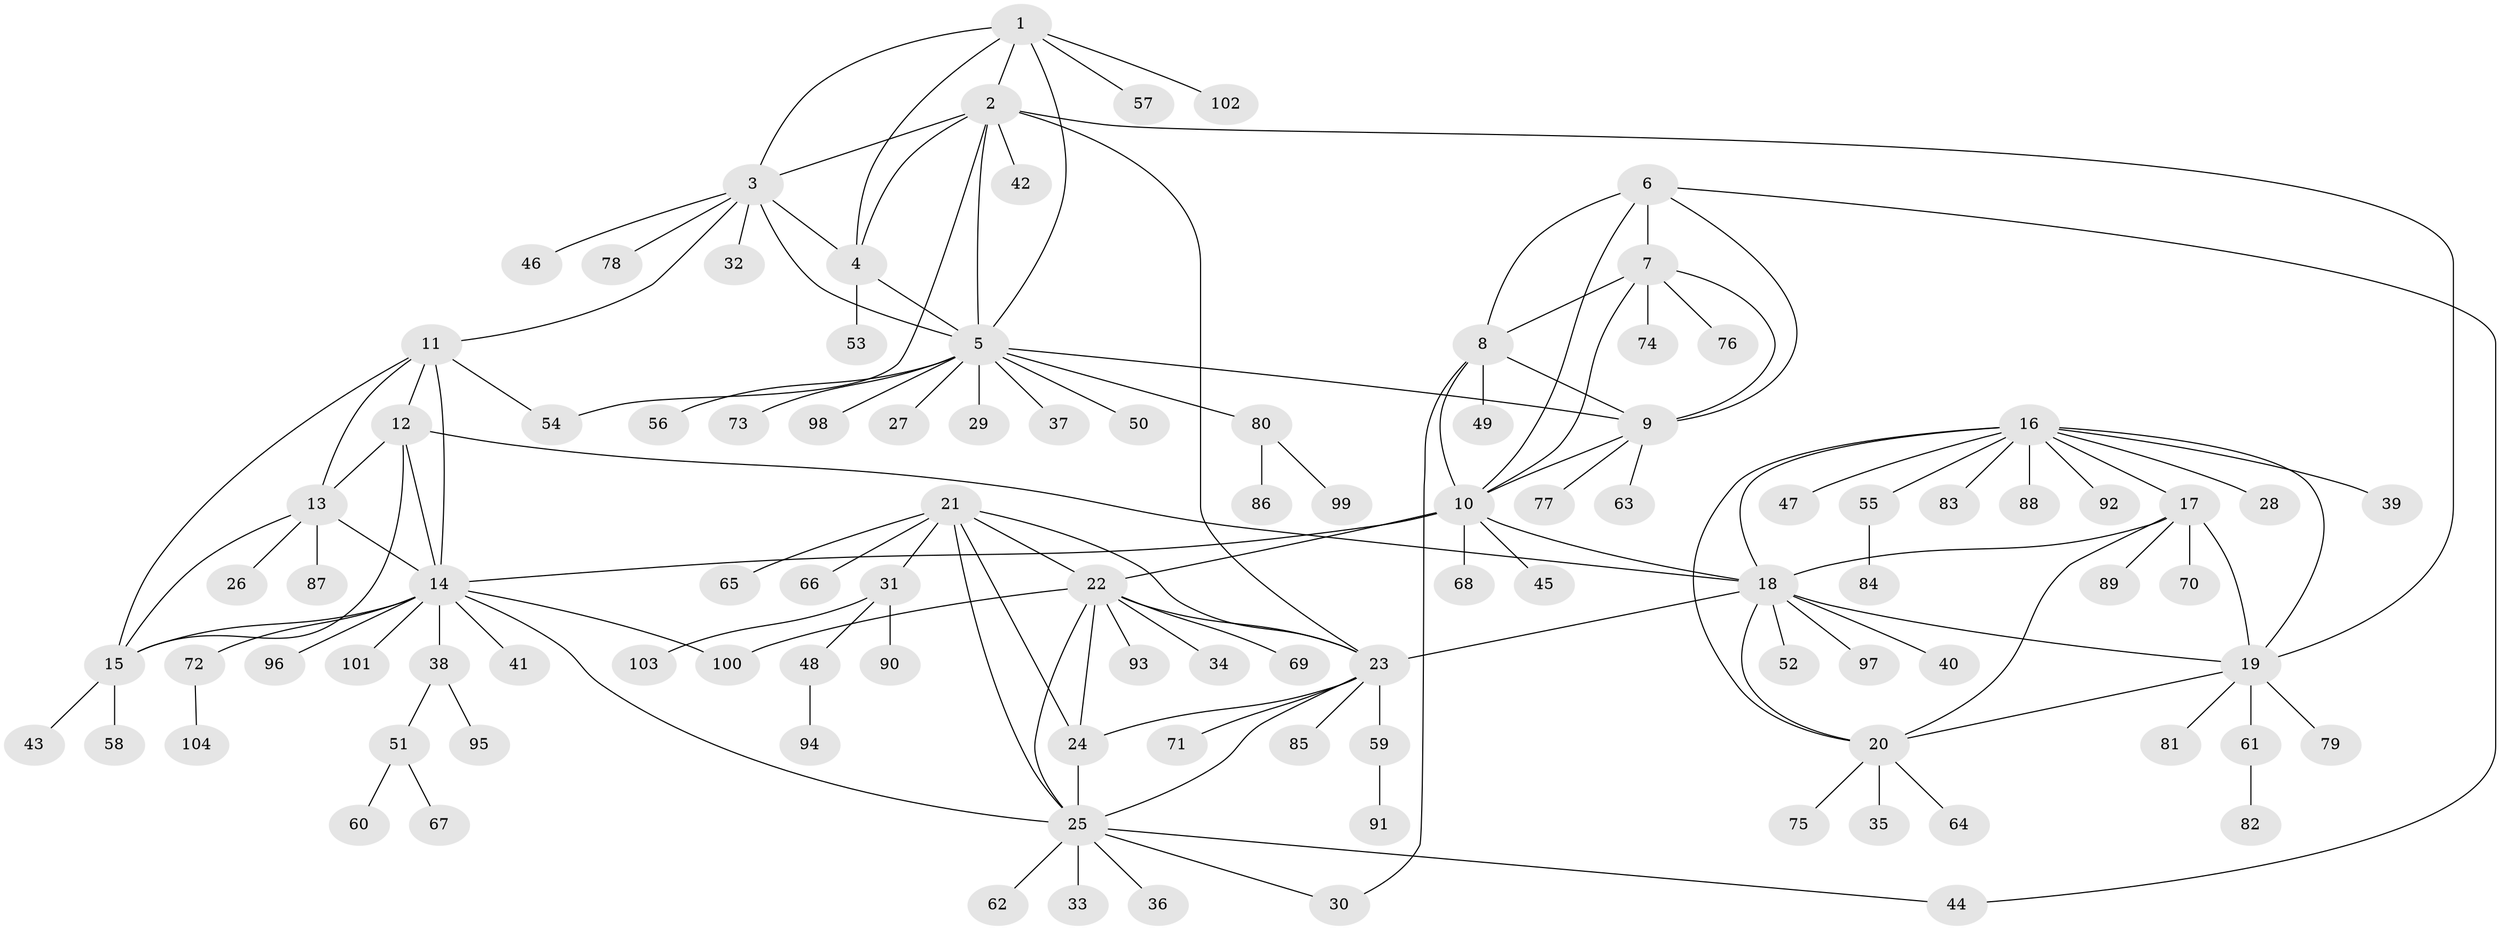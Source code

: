 // coarse degree distribution, {5: 0.11538461538461539, 7: 0.09615384615384616, 6: 0.07692307692307693, 4: 0.038461538461538464, 9: 0.038461538461538464, 3: 0.038461538461538464, 8: 0.019230769230769232, 1: 0.4807692307692308, 2: 0.09615384615384616}
// Generated by graph-tools (version 1.1) at 2025/52/03/04/25 22:52:37]
// undirected, 104 vertices, 143 edges
graph export_dot {
  node [color=gray90,style=filled];
  1;
  2;
  3;
  4;
  5;
  6;
  7;
  8;
  9;
  10;
  11;
  12;
  13;
  14;
  15;
  16;
  17;
  18;
  19;
  20;
  21;
  22;
  23;
  24;
  25;
  26;
  27;
  28;
  29;
  30;
  31;
  32;
  33;
  34;
  35;
  36;
  37;
  38;
  39;
  40;
  41;
  42;
  43;
  44;
  45;
  46;
  47;
  48;
  49;
  50;
  51;
  52;
  53;
  54;
  55;
  56;
  57;
  58;
  59;
  60;
  61;
  62;
  63;
  64;
  65;
  66;
  67;
  68;
  69;
  70;
  71;
  72;
  73;
  74;
  75;
  76;
  77;
  78;
  79;
  80;
  81;
  82;
  83;
  84;
  85;
  86;
  87;
  88;
  89;
  90;
  91;
  92;
  93;
  94;
  95;
  96;
  97;
  98;
  99;
  100;
  101;
  102;
  103;
  104;
  1 -- 2;
  1 -- 3;
  1 -- 4;
  1 -- 5;
  1 -- 57;
  1 -- 102;
  2 -- 3;
  2 -- 4;
  2 -- 5;
  2 -- 19;
  2 -- 23;
  2 -- 42;
  2 -- 54;
  3 -- 4;
  3 -- 5;
  3 -- 11;
  3 -- 32;
  3 -- 46;
  3 -- 78;
  4 -- 5;
  4 -- 53;
  5 -- 9;
  5 -- 27;
  5 -- 29;
  5 -- 37;
  5 -- 50;
  5 -- 56;
  5 -- 73;
  5 -- 80;
  5 -- 98;
  6 -- 7;
  6 -- 8;
  6 -- 9;
  6 -- 10;
  6 -- 44;
  7 -- 8;
  7 -- 9;
  7 -- 10;
  7 -- 74;
  7 -- 76;
  8 -- 9;
  8 -- 10;
  8 -- 30;
  8 -- 49;
  9 -- 10;
  9 -- 63;
  9 -- 77;
  10 -- 14;
  10 -- 18;
  10 -- 22;
  10 -- 45;
  10 -- 68;
  11 -- 12;
  11 -- 13;
  11 -- 14;
  11 -- 15;
  11 -- 54;
  12 -- 13;
  12 -- 14;
  12 -- 15;
  12 -- 18;
  13 -- 14;
  13 -- 15;
  13 -- 26;
  13 -- 87;
  14 -- 15;
  14 -- 25;
  14 -- 38;
  14 -- 41;
  14 -- 72;
  14 -- 96;
  14 -- 100;
  14 -- 101;
  15 -- 43;
  15 -- 58;
  16 -- 17;
  16 -- 18;
  16 -- 19;
  16 -- 20;
  16 -- 28;
  16 -- 39;
  16 -- 47;
  16 -- 55;
  16 -- 83;
  16 -- 88;
  16 -- 92;
  17 -- 18;
  17 -- 19;
  17 -- 20;
  17 -- 70;
  17 -- 89;
  18 -- 19;
  18 -- 20;
  18 -- 23;
  18 -- 40;
  18 -- 52;
  18 -- 97;
  19 -- 20;
  19 -- 61;
  19 -- 79;
  19 -- 81;
  20 -- 35;
  20 -- 64;
  20 -- 75;
  21 -- 22;
  21 -- 23;
  21 -- 24;
  21 -- 25;
  21 -- 31;
  21 -- 65;
  21 -- 66;
  22 -- 23;
  22 -- 24;
  22 -- 25;
  22 -- 34;
  22 -- 69;
  22 -- 93;
  22 -- 100;
  23 -- 24;
  23 -- 25;
  23 -- 59;
  23 -- 71;
  23 -- 85;
  24 -- 25;
  25 -- 30;
  25 -- 33;
  25 -- 36;
  25 -- 44;
  25 -- 62;
  31 -- 48;
  31 -- 90;
  31 -- 103;
  38 -- 51;
  38 -- 95;
  48 -- 94;
  51 -- 60;
  51 -- 67;
  55 -- 84;
  59 -- 91;
  61 -- 82;
  72 -- 104;
  80 -- 86;
  80 -- 99;
}
